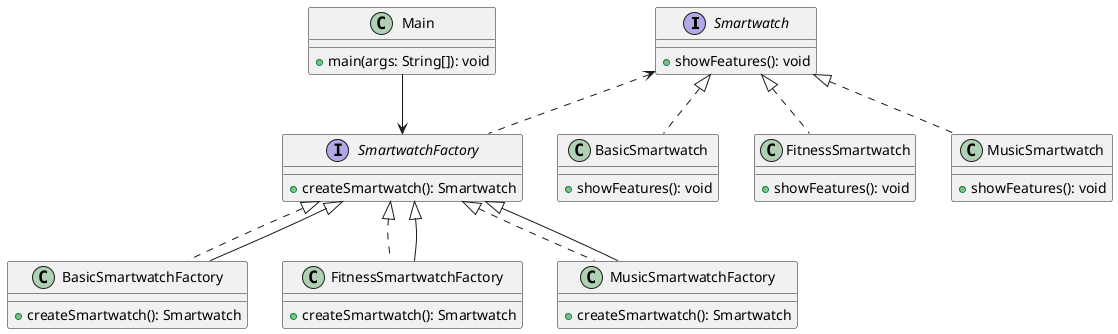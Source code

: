 @startuml

interface Smartwatch {
    +showFeatures(): void
}

interface SmartwatchFactory {
    +createSmartwatch(): Smartwatch
}

class BasicSmartwatch implements Smartwatch {
    +showFeatures(): void
}

class FitnessSmartwatch implements Smartwatch {
    +showFeatures(): void
}

class MusicSmartwatch implements Smartwatch {
    +showFeatures(): void
}

class BasicSmartwatchFactory implements SmartwatchFactory {
    +createSmartwatch(): Smartwatch
}

class FitnessSmartwatchFactory implements SmartwatchFactory {
    +createSmartwatch(): Smartwatch
}

class MusicSmartwatchFactory implements SmartwatchFactory {
    +createSmartwatch(): Smartwatch
}

class Main {
    +main(args: String[]): void
}


Main --> SmartwatchFactory

Smartwatch <.. SmartwatchFactory

SmartwatchFactory <|-- BasicSmartwatchFactory
SmartwatchFactory <|-- FitnessSmartwatchFactory
SmartwatchFactory <|-- MusicSmartwatchFactory




@enduml